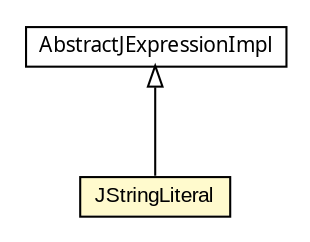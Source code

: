 #!/usr/local/bin/dot
#
# Class diagram 
# Generated by UMLGraph version 5.1 (http://www.umlgraph.org/)
#

digraph G {
	edge [fontname="arial",fontsize=10,labelfontname="arial",labelfontsize=10];
	node [fontname="arial",fontsize=10,shape=plaintext];
	nodesep=0.25;
	ranksep=0.5;
	// com.helger.jcodemodel.JStringLiteral
	c2111 [label=<<table title="com.helger.jcodemodel.JStringLiteral" border="0" cellborder="1" cellspacing="0" cellpadding="2" port="p" bgcolor="lemonChiffon" href="./JStringLiteral.html">
		<tr><td><table border="0" cellspacing="0" cellpadding="1">
<tr><td align="center" balign="center"> JStringLiteral </td></tr>
		</table></td></tr>
		</table>>, fontname="arial", fontcolor="black", fontsize=10.0];
	// com.helger.jcodemodel.AbstractJExpressionImpl
	c2186 [label=<<table title="com.helger.jcodemodel.AbstractJExpressionImpl" border="0" cellborder="1" cellspacing="0" cellpadding="2" port="p" href="./AbstractJExpressionImpl.html">
		<tr><td><table border="0" cellspacing="0" cellpadding="1">
<tr><td align="center" balign="center"><font face="ariali"> AbstractJExpressionImpl </font></td></tr>
		</table></td></tr>
		</table>>, fontname="arial", fontcolor="black", fontsize=10.0];
	//com.helger.jcodemodel.JStringLiteral extends com.helger.jcodemodel.AbstractJExpressionImpl
	c2186:p -> c2111:p [dir=back,arrowtail=empty];
}

